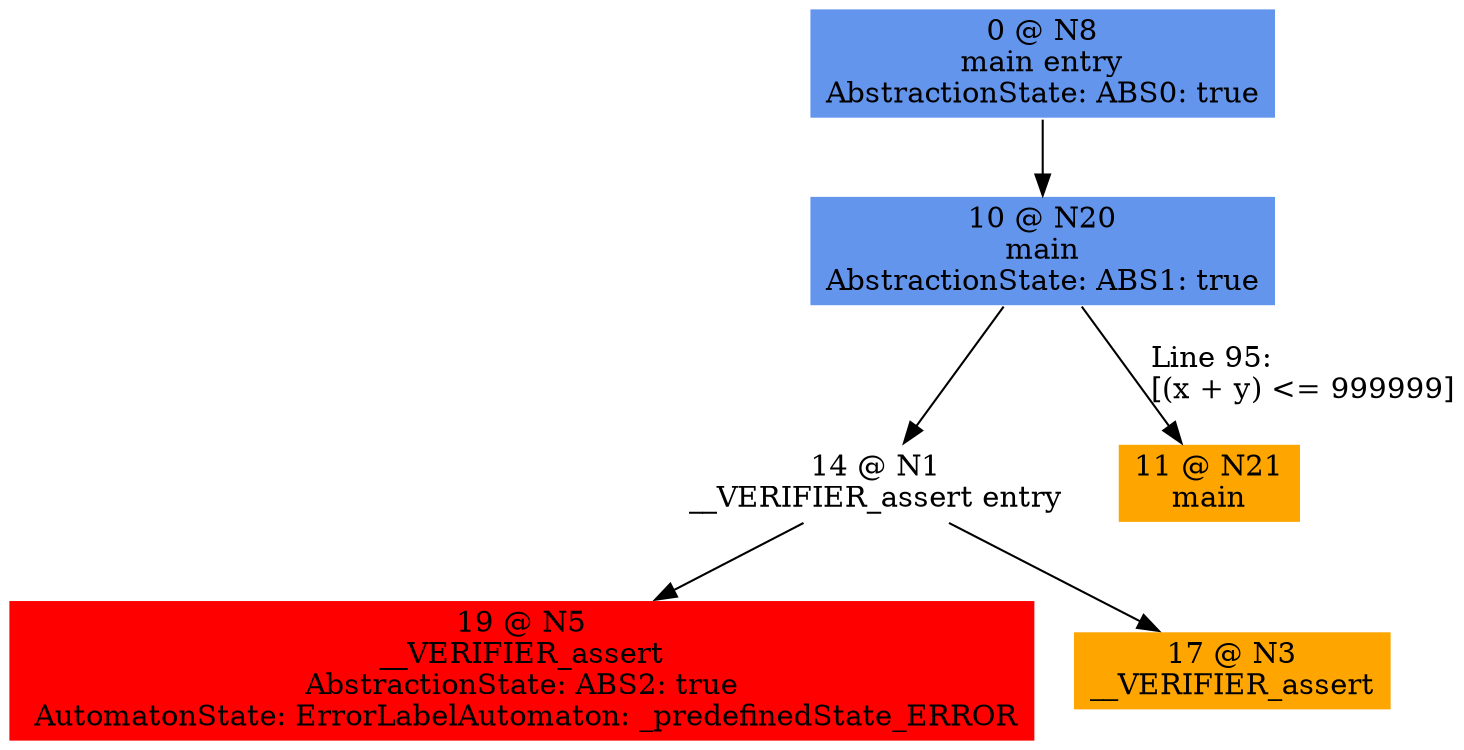 digraph ARG {
node [style="filled" shape="box" color="white"]
0 [fillcolor="cornflowerblue" label="0 @ N8\nmain entry\nAbstractionState: ABS0: true\n" id="0"]
10 [fillcolor="cornflowerblue" label="10 @ N20\nmain\nAbstractionState: ABS1: true\n" id="10"]
14 [label="14 @ N1\n__VERIFIER_assert entry\n" id="14"]
19 [fillcolor="red" label="19 @ N5\n__VERIFIER_assert\nAbstractionState: ABS2: true\n AutomatonState: ErrorLabelAutomaton: _predefinedState_ERROR\n" id="19"]
17 [fillcolor="orange" label="17 @ N3\n__VERIFIER_assert\n" id="17"]
11 [fillcolor="orange" label="11 @ N21\nmain\n" id="11"]
0 -> 10 []
10 -> 11 [label="Line 95: \l[(x + y) <= 999999]\l" id="10 -> 11"]
10 -> 14 []
14 -> 17 []
14 -> 19 []
}

